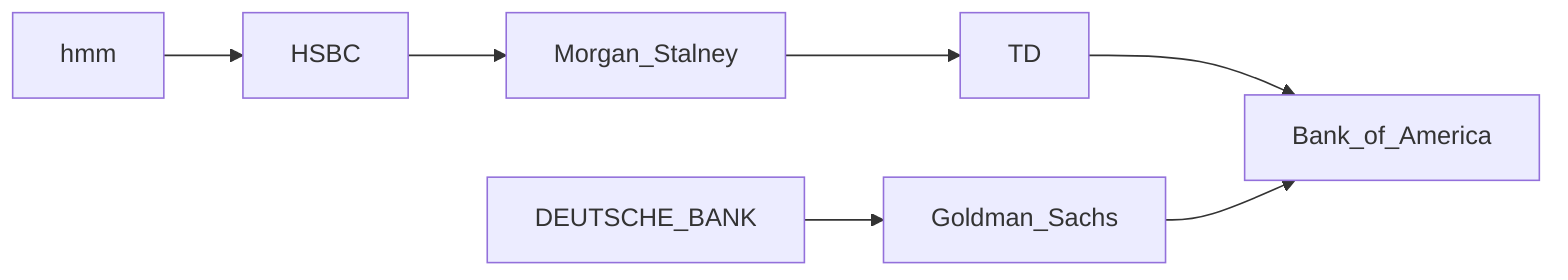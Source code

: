graph LR
 hmm--> HSBC
 HSBC--> Morgan_Stalney
  Morgan_Stalney--> TD
  TD-->Bank_of_America
DEUTSCHE_BANK--> Goldman_Sachs
Goldman_Sachs-->Bank_of_America